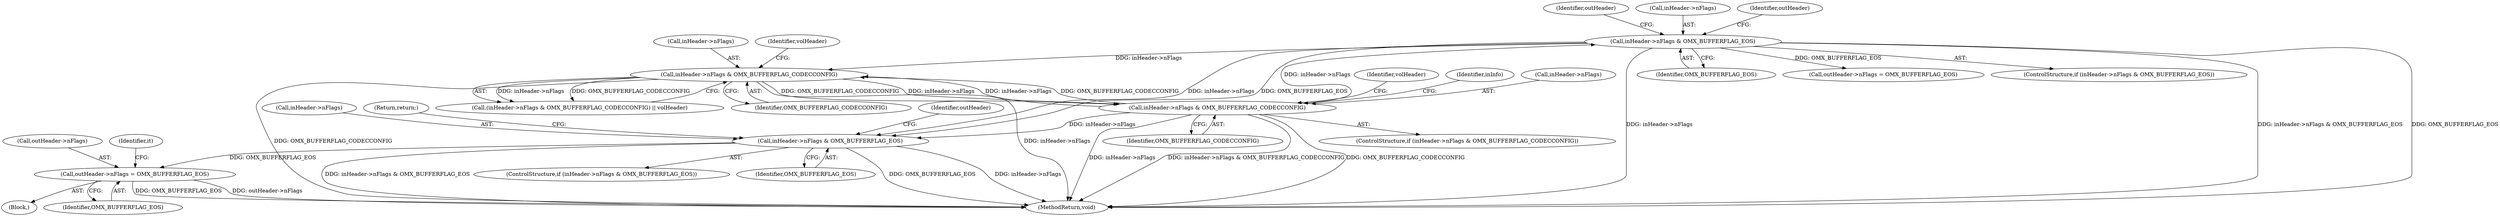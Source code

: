 digraph "0_Android_c48ef757cc50906e8726a3bebc3b60716292cdba@pointer" {
"1000198" [label="(Call,outHeader->nFlags = OMX_BUFFERFLAG_EOS)"];
"1000187" [label="(Call,inHeader->nFlags & OMX_BUFFERFLAG_EOS)"];
"1000629" [label="(Call,inHeader->nFlags & OMX_BUFFERFLAG_EOS)"];
"1000367" [label="(Call,inHeader->nFlags & OMX_BUFFERFLAG_CODECCONFIG)"];
"1000285" [label="(Call,inHeader->nFlags & OMX_BUFFERFLAG_CODECCONFIG)"];
"1000290" [label="(Identifier,volHeader)"];
"1000187" [label="(Call,inHeader->nFlags & OMX_BUFFERFLAG_EOS)"];
"1000192" [label="(Block,)"];
"1000286" [label="(Call,inHeader->nFlags)"];
"1000186" [label="(ControlStructure,if (inHeader->nFlags & OMX_BUFFERFLAG_EOS))"];
"1000285" [label="(Call,inHeader->nFlags & OMX_BUFFERFLAG_CODECCONFIG)"];
"1000633" [label="(Identifier,OMX_BUFFERFLAG_EOS)"];
"1000237" [label="(Return,return;)"];
"1000199" [label="(Call,outHeader->nFlags)"];
"1000284" [label="(Call,(inHeader->nFlags & OMX_BUFFERFLAG_CODECCONFIG) || volHeader)"];
"1000637" [label="(Identifier,outHeader)"];
"1000198" [label="(Call,outHeader->nFlags = OMX_BUFFERFLAG_EOS)"];
"1000195" [label="(Identifier,outHeader)"];
"1000629" [label="(Call,inHeader->nFlags & OMX_BUFFERFLAG_EOS)"];
"1000289" [label="(Identifier,OMX_BUFFERFLAG_CODECCONFIG)"];
"1000390" [label="(Identifier,volHeader)"];
"1000717" [label="(MethodReturn,void)"];
"1000188" [label="(Call,inHeader->nFlags)"];
"1000375" [label="(Identifier,inInfo)"];
"1000635" [label="(Call,outHeader->nFlags = OMX_BUFFERFLAG_EOS)"];
"1000367" [label="(Call,inHeader->nFlags & OMX_BUFFERFLAG_CODECCONFIG)"];
"1000191" [label="(Identifier,OMX_BUFFERFLAG_EOS)"];
"1000628" [label="(ControlStructure,if (inHeader->nFlags & OMX_BUFFERFLAG_EOS))"];
"1000630" [label="(Call,inHeader->nFlags)"];
"1000205" [label="(Identifier,it)"];
"1000202" [label="(Identifier,OMX_BUFFERFLAG_EOS)"];
"1000644" [label="(Identifier,outHeader)"];
"1000366" [label="(ControlStructure,if (inHeader->nFlags & OMX_BUFFERFLAG_CODECCONFIG))"];
"1000371" [label="(Identifier,OMX_BUFFERFLAG_CODECCONFIG)"];
"1000368" [label="(Call,inHeader->nFlags)"];
"1000198" -> "1000192"  [label="AST: "];
"1000198" -> "1000202"  [label="CFG: "];
"1000199" -> "1000198"  [label="AST: "];
"1000202" -> "1000198"  [label="AST: "];
"1000205" -> "1000198"  [label="CFG: "];
"1000198" -> "1000717"  [label="DDG: outHeader->nFlags"];
"1000198" -> "1000717"  [label="DDG: OMX_BUFFERFLAG_EOS"];
"1000187" -> "1000198"  [label="DDG: OMX_BUFFERFLAG_EOS"];
"1000187" -> "1000186"  [label="AST: "];
"1000187" -> "1000191"  [label="CFG: "];
"1000188" -> "1000187"  [label="AST: "];
"1000191" -> "1000187"  [label="AST: "];
"1000195" -> "1000187"  [label="CFG: "];
"1000237" -> "1000187"  [label="CFG: "];
"1000187" -> "1000717"  [label="DDG: inHeader->nFlags"];
"1000187" -> "1000717"  [label="DDG: inHeader->nFlags & OMX_BUFFERFLAG_EOS"];
"1000187" -> "1000717"  [label="DDG: OMX_BUFFERFLAG_EOS"];
"1000629" -> "1000187"  [label="DDG: inHeader->nFlags"];
"1000629" -> "1000187"  [label="DDG: OMX_BUFFERFLAG_EOS"];
"1000367" -> "1000187"  [label="DDG: inHeader->nFlags"];
"1000629" -> "1000628"  [label="AST: "];
"1000629" -> "1000633"  [label="CFG: "];
"1000630" -> "1000629"  [label="AST: "];
"1000633" -> "1000629"  [label="AST: "];
"1000637" -> "1000629"  [label="CFG: "];
"1000644" -> "1000629"  [label="CFG: "];
"1000629" -> "1000717"  [label="DDG: inHeader->nFlags"];
"1000629" -> "1000717"  [label="DDG: inHeader->nFlags & OMX_BUFFERFLAG_EOS"];
"1000629" -> "1000717"  [label="DDG: OMX_BUFFERFLAG_EOS"];
"1000629" -> "1000285"  [label="DDG: inHeader->nFlags"];
"1000367" -> "1000629"  [label="DDG: inHeader->nFlags"];
"1000629" -> "1000635"  [label="DDG: OMX_BUFFERFLAG_EOS"];
"1000367" -> "1000366"  [label="AST: "];
"1000367" -> "1000371"  [label="CFG: "];
"1000368" -> "1000367"  [label="AST: "];
"1000371" -> "1000367"  [label="AST: "];
"1000375" -> "1000367"  [label="CFG: "];
"1000390" -> "1000367"  [label="CFG: "];
"1000367" -> "1000717"  [label="DDG: inHeader->nFlags"];
"1000367" -> "1000717"  [label="DDG: inHeader->nFlags & OMX_BUFFERFLAG_CODECCONFIG"];
"1000367" -> "1000717"  [label="DDG: OMX_BUFFERFLAG_CODECCONFIG"];
"1000367" -> "1000285"  [label="DDG: inHeader->nFlags"];
"1000367" -> "1000285"  [label="DDG: OMX_BUFFERFLAG_CODECCONFIG"];
"1000285" -> "1000367"  [label="DDG: inHeader->nFlags"];
"1000285" -> "1000367"  [label="DDG: OMX_BUFFERFLAG_CODECCONFIG"];
"1000285" -> "1000284"  [label="AST: "];
"1000285" -> "1000289"  [label="CFG: "];
"1000286" -> "1000285"  [label="AST: "];
"1000289" -> "1000285"  [label="AST: "];
"1000290" -> "1000285"  [label="CFG: "];
"1000284" -> "1000285"  [label="CFG: "];
"1000285" -> "1000717"  [label="DDG: inHeader->nFlags"];
"1000285" -> "1000717"  [label="DDG: OMX_BUFFERFLAG_CODECCONFIG"];
"1000285" -> "1000284"  [label="DDG: inHeader->nFlags"];
"1000285" -> "1000284"  [label="DDG: OMX_BUFFERFLAG_CODECCONFIG"];
}
